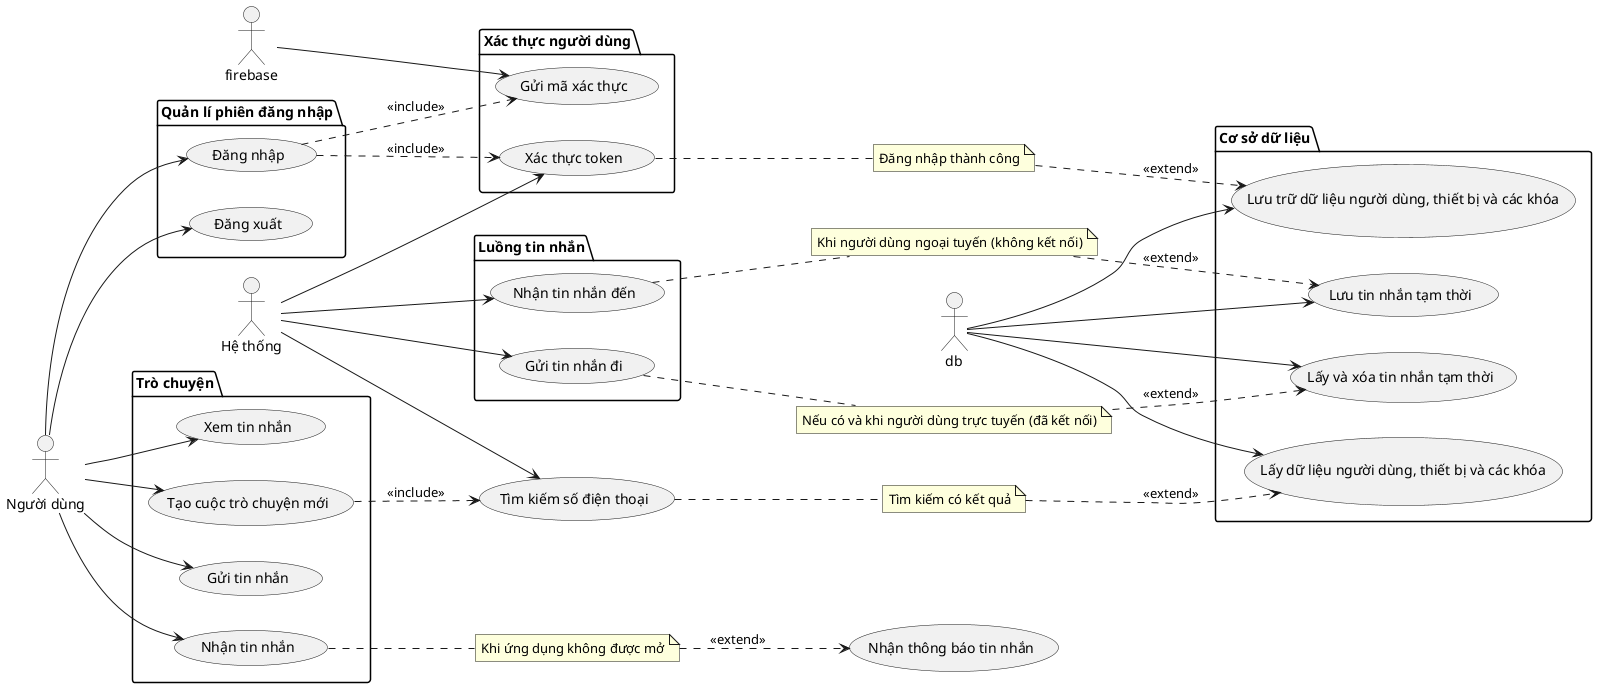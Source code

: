 @startuml
 
left to right direction
:Người dùng: as user
:Hệ thống: as server
package "Quản lí phiên đăng nhập" {
    usecase "Đăng nhập" as login
    usecase "Đăng xuất" as logout
}
package "Xác thực người dùng" {
    usecase "Gửi mã xác thực" as otp
    usecase "Xác thực token" as verifyToken
}
package "Luồng tin nhắn" {
    usecase "Gửi tin nhắn đi" as incoming
    usecase "Nhận tin nhắn đến" as outgoing
}

package "Cơ sở dữ liệu" {
    usecase "Lưu tin nhắn tạm thời" as storing
    usecase "Lưu trữ dữ liệu người dùng, thiết bị và các khóa" as createUserData
    usecase "Lấy và xóa tin nhắn tạm thời" as getting
    usecase "Lấy dữ liệu người dùng, thiết bị và các khóa" as getUserData
}
package "Trò chuyện" {
    usecase "Xem tin nhắn" as view
    usecase "Tạo cuộc trò chuyện mới" as new
    usecase "Gửi tin nhắn" as sending
    usecase "Nhận tin nhắn" as receiving
}
usecase "Tìm kiếm số điện thoại" as searching
usecase "Nhận thông báo tin nhắn" as notification
user --> login
user --> logout
user --> sending
user --> receiving
user --> view
user --> new
new ..> searching: <<include>>
login ..> otp : <<include>>
login ..> verifyToken : <<include>>
firebase --> otp
server --> verifyToken
server --> incoming
server --> outgoing
server --> searching
db --> storing
db --> getting
db --> createUserData
db --> getUserData
note "Đăng nhập thành công" as logged
note "Khi người dùng ngoại tuyến (không kết nối)" as offline
note "Nếu có và khi người dùng trực tuyến (đã kết nối)" as online
note "Khi ứng dụng không được mở" as closingApp
note "Tìm kiếm có kết quả" as successfulSearching
verifyToken .. logged
logged ..> createUserData : <<extend>>
outgoing .. offline
offline ..> storing: <<extend>>
incoming .. online
online ..> getting: <<extend>>
receiving .. closingApp 
closingApp ..> notification: <<extend>>
searching .. successfulSearching
successfulSearching ..> getUserData: <<extend>>
@enduml